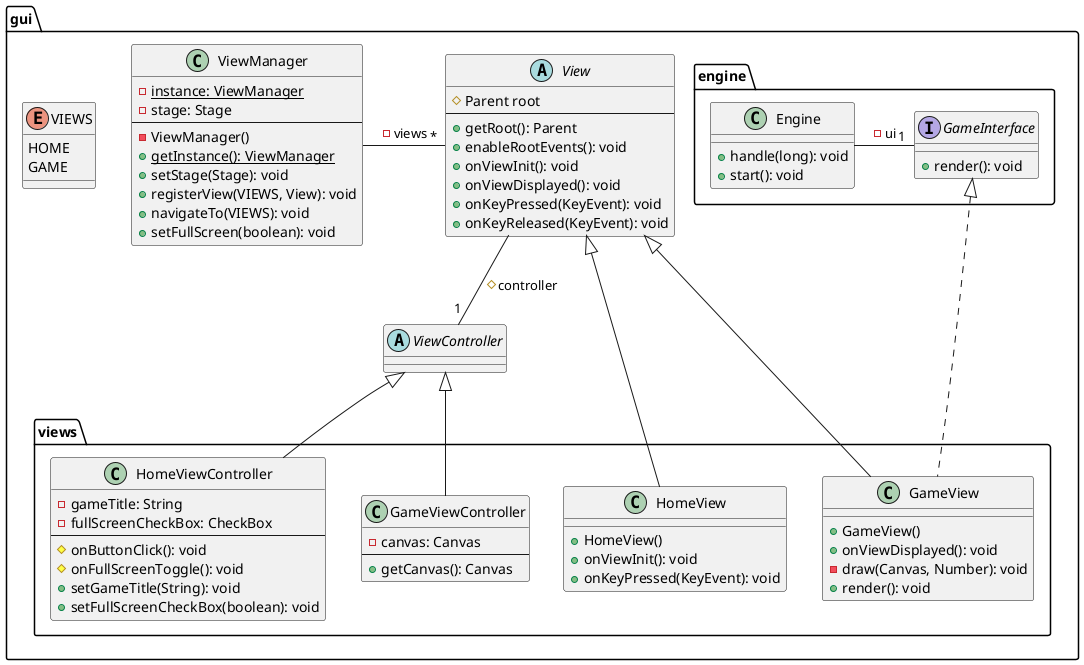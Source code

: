 @startuml

package gui {
    abstract class View {
        # Parent root
        --
        + getRoot(): Parent
        + enableRootEvents(): void
        + onViewInit(): void
        + onViewDisplayed(): void
        + onKeyPressed(KeyEvent): void
        + onKeyReleased(KeyEvent): void
    }

    abstract class ViewController {}

    enum VIEWS {
        HOME
        GAME
    }

    class ViewManager {
        - {static} instance: ViewManager
        - stage: Stage
        --
        - ViewManager()
        + {static} getInstance(): ViewManager
        + setStage(Stage): void
        + registerView(VIEWS, View): void
        + navigateTo(VIEWS): void
        + setFullScreen(boolean): void
    }

    package views {
        class HomeViewController {
            - gameTitle: String
            - fullScreenCheckBox: CheckBox
            --
            # onButtonClick(): void
            # onFullScreenToggle(): void
            + setGameTitle(String): void
            + setFullScreenCheckBox(boolean): void
        }

        class GameViewController {
            - canvas: Canvas
            --
            + getCanvas(): Canvas
        }

        class HomeView {
            + HomeView()
            + onViewInit(): void
            + onKeyPressed(KeyEvent): void
        }

        class GameView {
            + GameView()
            + onViewDisplayed(): void
            - draw(Canvas, Number): void
            + render(): void
        }
    }

    package engine {
        class Engine {
            + handle(long): void
            + start(): void
        }

        interface GameInterface {
            + render(): void
        }
    }
}

View --"1" ViewController : # controller
ViewManager -"*" View : - views

' views
HomeViewController -up-|> ViewController
HomeView -up-|> View
GameViewController -up-|> ViewController
GameView -up-|> View

' engine
GameView ..up.|> GameInterface
Engine -"1" GameInterface : - ui

@enduml
